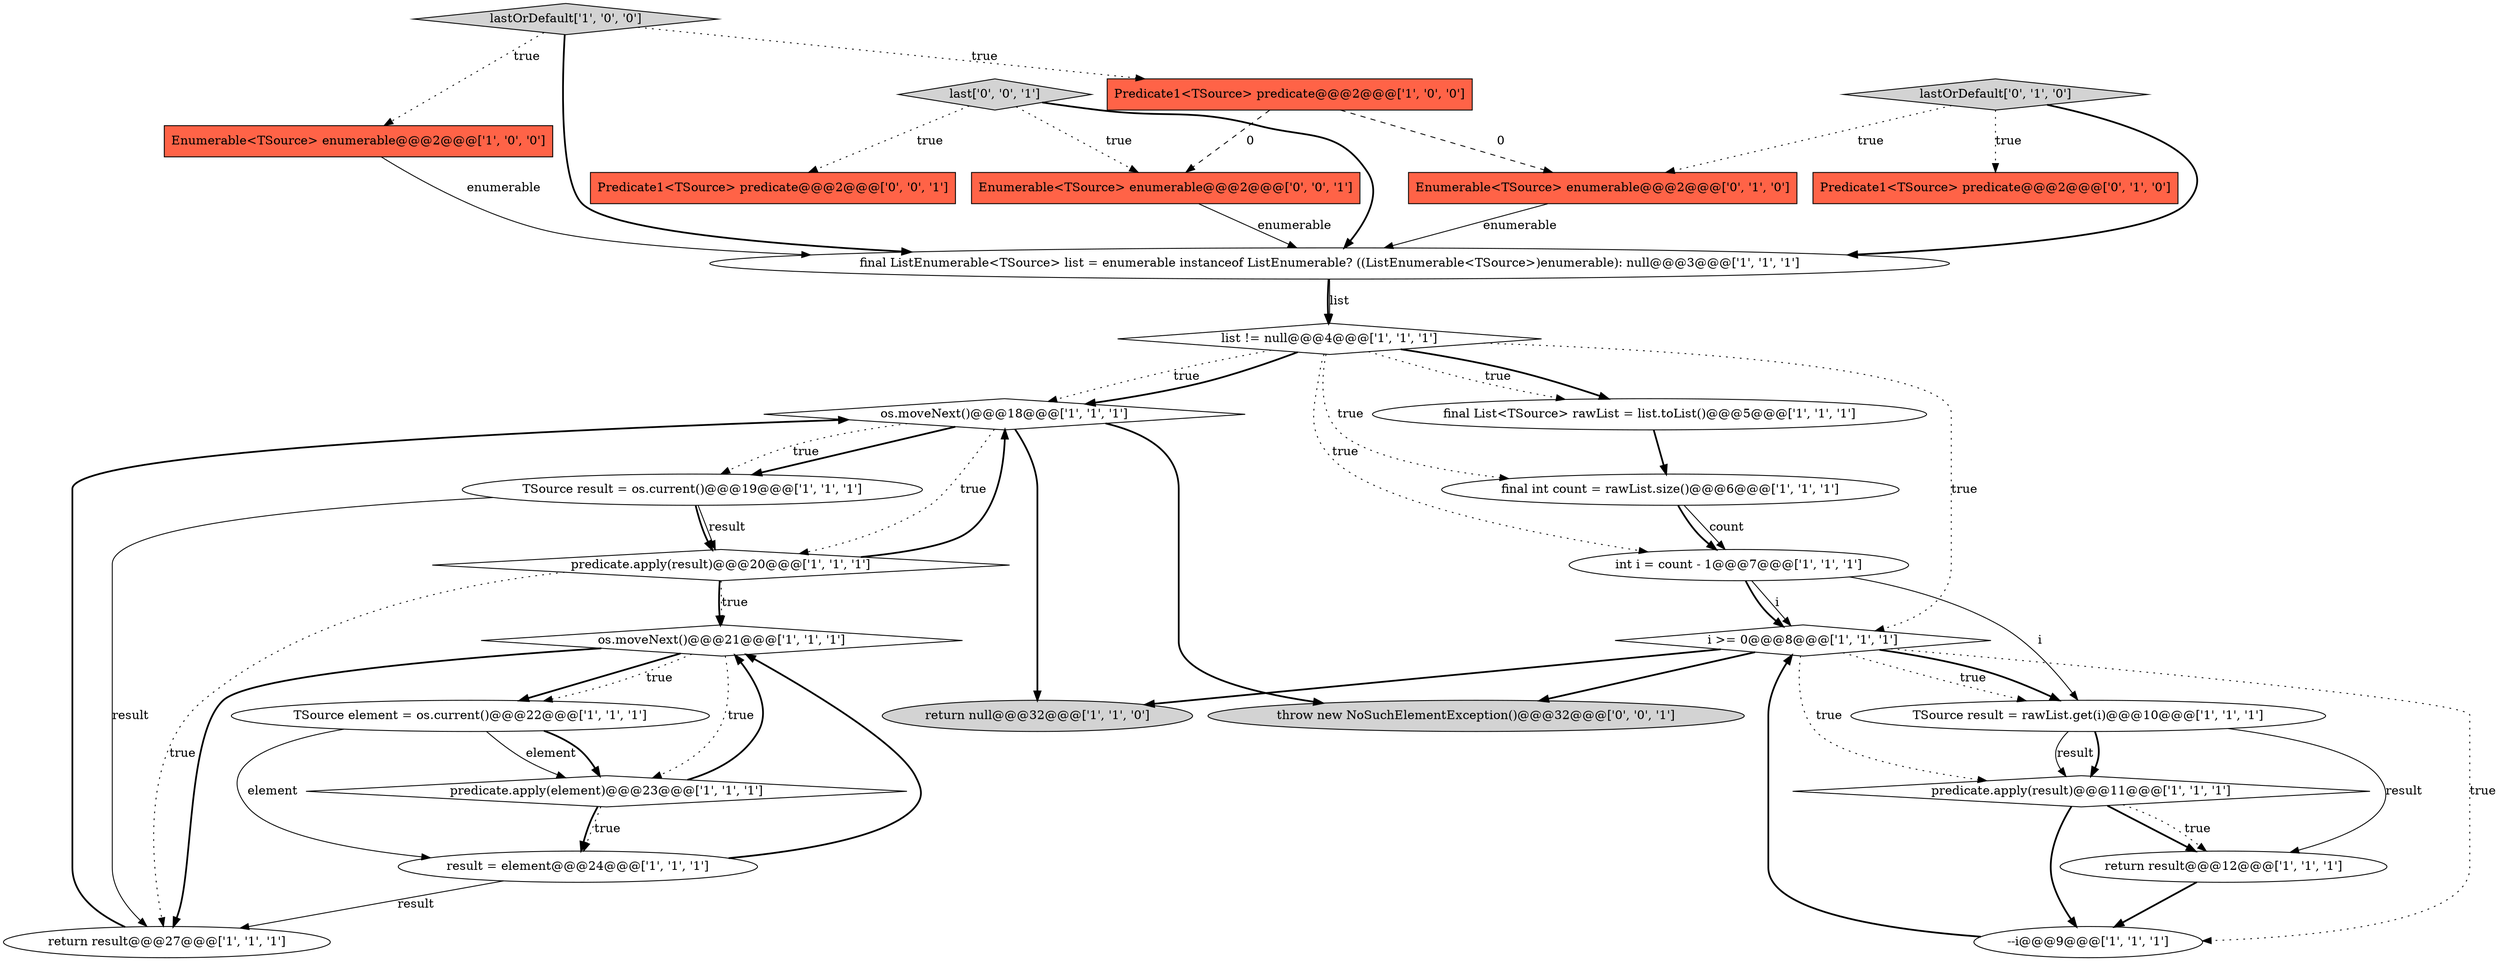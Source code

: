 digraph {
24 [style = filled, label = "Enumerable<TSource> enumerable@@@2@@@['0', '1', '0']", fillcolor = tomato, shape = box image = "AAA1AAABBB2BBB"];
4 [style = filled, label = "Enumerable<TSource> enumerable@@@2@@@['1', '0', '0']", fillcolor = tomato, shape = box image = "AAA0AAABBB1BBB"];
9 [style = filled, label = "predicate.apply(result)@@@20@@@['1', '1', '1']", fillcolor = white, shape = diamond image = "AAA0AAABBB1BBB"];
13 [style = filled, label = "return null@@@32@@@['1', '1', '0']", fillcolor = lightgray, shape = ellipse image = "AAA0AAABBB1BBB"];
10 [style = filled, label = "predicate.apply(result)@@@11@@@['1', '1', '1']", fillcolor = white, shape = diamond image = "AAA0AAABBB1BBB"];
25 [style = filled, label = "Predicate1<TSource> predicate@@@2@@@['0', '0', '1']", fillcolor = tomato, shape = box image = "AAA0AAABBB3BBB"];
26 [style = filled, label = "throw new NoSuchElementException()@@@32@@@['0', '0', '1']", fillcolor = lightgray, shape = ellipse image = "AAA0AAABBB3BBB"];
27 [style = filled, label = "Enumerable<TSource> enumerable@@@2@@@['0', '0', '1']", fillcolor = tomato, shape = box image = "AAA0AAABBB3BBB"];
1 [style = filled, label = "predicate.apply(element)@@@23@@@['1', '1', '1']", fillcolor = white, shape = diamond image = "AAA0AAABBB1BBB"];
23 [style = filled, label = "Predicate1<TSource> predicate@@@2@@@['0', '1', '0']", fillcolor = tomato, shape = box image = "AAA0AAABBB2BBB"];
5 [style = filled, label = "TSource result = os.current()@@@19@@@['1', '1', '1']", fillcolor = white, shape = ellipse image = "AAA0AAABBB1BBB"];
20 [style = filled, label = "int i = count - 1@@@7@@@['1', '1', '1']", fillcolor = white, shape = ellipse image = "AAA0AAABBB1BBB"];
11 [style = filled, label = "final ListEnumerable<TSource> list = enumerable instanceof ListEnumerable? ((ListEnumerable<TSource>)enumerable): null@@@3@@@['1', '1', '1']", fillcolor = white, shape = ellipse image = "AAA0AAABBB1BBB"];
2 [style = filled, label = "list != null@@@4@@@['1', '1', '1']", fillcolor = white, shape = diamond image = "AAA0AAABBB1BBB"];
22 [style = filled, label = "lastOrDefault['0', '1', '0']", fillcolor = lightgray, shape = diamond image = "AAA0AAABBB2BBB"];
3 [style = filled, label = "final int count = rawList.size()@@@6@@@['1', '1', '1']", fillcolor = white, shape = ellipse image = "AAA0AAABBB1BBB"];
7 [style = filled, label = "i >= 0@@@8@@@['1', '1', '1']", fillcolor = white, shape = diamond image = "AAA0AAABBB1BBB"];
6 [style = filled, label = "TSource result = rawList.get(i)@@@10@@@['1', '1', '1']", fillcolor = white, shape = ellipse image = "AAA0AAABBB1BBB"];
15 [style = filled, label = "--i@@@9@@@['1', '1', '1']", fillcolor = white, shape = ellipse image = "AAA0AAABBB1BBB"];
16 [style = filled, label = "os.moveNext()@@@18@@@['1', '1', '1']", fillcolor = white, shape = diamond image = "AAA0AAABBB1BBB"];
14 [style = filled, label = "lastOrDefault['1', '0', '0']", fillcolor = lightgray, shape = diamond image = "AAA0AAABBB1BBB"];
18 [style = filled, label = "return result@@@27@@@['1', '1', '1']", fillcolor = white, shape = ellipse image = "AAA0AAABBB1BBB"];
8 [style = filled, label = "final List<TSource> rawList = list.toList()@@@5@@@['1', '1', '1']", fillcolor = white, shape = ellipse image = "AAA0AAABBB1BBB"];
28 [style = filled, label = "last['0', '0', '1']", fillcolor = lightgray, shape = diamond image = "AAA0AAABBB3BBB"];
0 [style = filled, label = "return result@@@12@@@['1', '1', '1']", fillcolor = white, shape = ellipse image = "AAA0AAABBB1BBB"];
12 [style = filled, label = "TSource element = os.current()@@@22@@@['1', '1', '1']", fillcolor = white, shape = ellipse image = "AAA0AAABBB1BBB"];
17 [style = filled, label = "Predicate1<TSource> predicate@@@2@@@['1', '0', '0']", fillcolor = tomato, shape = box image = "AAA1AAABBB1BBB"];
19 [style = filled, label = "os.moveNext()@@@21@@@['1', '1', '1']", fillcolor = white, shape = diamond image = "AAA0AAABBB1BBB"];
21 [style = filled, label = "result = element@@@24@@@['1', '1', '1']", fillcolor = white, shape = ellipse image = "AAA0AAABBB1BBB"];
7->13 [style = bold, label=""];
2->3 [style = dotted, label="true"];
2->20 [style = dotted, label="true"];
19->1 [style = dotted, label="true"];
7->6 [style = dotted, label="true"];
4->11 [style = solid, label="enumerable"];
12->1 [style = solid, label="element"];
16->13 [style = bold, label=""];
19->18 [style = bold, label=""];
20->7 [style = solid, label="i"];
10->15 [style = bold, label=""];
7->10 [style = dotted, label="true"];
15->7 [style = bold, label=""];
5->9 [style = bold, label=""];
21->19 [style = bold, label=""];
19->12 [style = bold, label=""];
22->23 [style = dotted, label="true"];
17->24 [style = dashed, label="0"];
5->9 [style = solid, label="result"];
21->18 [style = solid, label="result"];
28->25 [style = dotted, label="true"];
28->11 [style = bold, label=""];
8->3 [style = bold, label=""];
6->0 [style = solid, label="result"];
16->26 [style = bold, label=""];
19->12 [style = dotted, label="true"];
1->21 [style = dotted, label="true"];
22->24 [style = dotted, label="true"];
3->20 [style = solid, label="count"];
17->27 [style = dashed, label="0"];
12->1 [style = bold, label=""];
2->16 [style = dotted, label="true"];
7->15 [style = dotted, label="true"];
11->2 [style = bold, label=""];
0->15 [style = bold, label=""];
9->16 [style = bold, label=""];
7->26 [style = bold, label=""];
14->17 [style = dotted, label="true"];
18->16 [style = bold, label=""];
3->20 [style = bold, label=""];
9->19 [style = dotted, label="true"];
1->21 [style = bold, label=""];
11->2 [style = solid, label="list"];
2->7 [style = dotted, label="true"];
6->10 [style = bold, label=""];
10->0 [style = bold, label=""];
7->6 [style = bold, label=""];
5->18 [style = solid, label="result"];
16->5 [style = dotted, label="true"];
16->5 [style = bold, label=""];
9->19 [style = bold, label=""];
9->18 [style = dotted, label="true"];
10->0 [style = dotted, label="true"];
16->9 [style = dotted, label="true"];
12->21 [style = solid, label="element"];
28->27 [style = dotted, label="true"];
20->7 [style = bold, label=""];
1->19 [style = bold, label=""];
27->11 [style = solid, label="enumerable"];
14->4 [style = dotted, label="true"];
6->10 [style = solid, label="result"];
14->11 [style = bold, label=""];
22->11 [style = bold, label=""];
2->8 [style = dotted, label="true"];
20->6 [style = solid, label="i"];
2->8 [style = bold, label=""];
24->11 [style = solid, label="enumerable"];
2->16 [style = bold, label=""];
}
